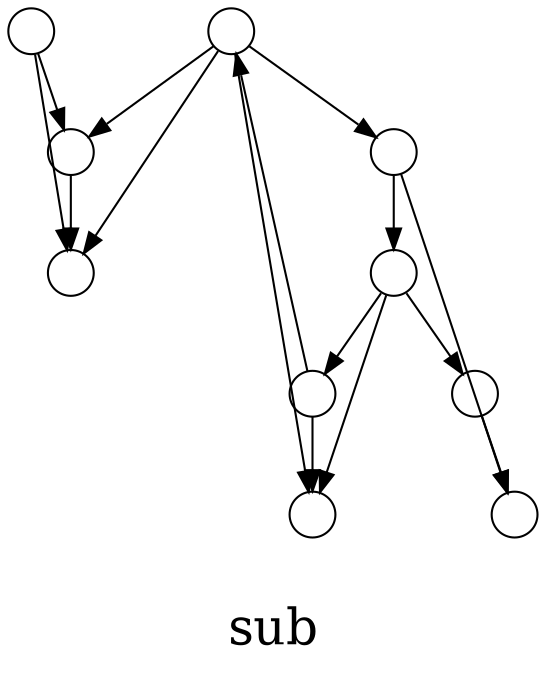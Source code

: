 /*****
sub
*****/

digraph G {
  graph [splines=false overlap=false]
  node  [shape=ellipse, width=0.3, height=0.3, label=""]
  5 ;
  0 ;
  1 ;
  3 ;
  7 ;
  9 ;
  4 ;
  8 ;
  2 ;
  6 ;
  5 -> 0;
  5 -> 2;
  1 -> 3;
  1 -> 7;
  1 -> 0;
  1 -> 2;
  3 -> 8;
  3 -> 9;
  9 -> 7;
  9 -> 6;
  9 -> 4;
  4 -> 8;
  2 -> 0;
  6 -> 7;
  6 -> 1;
  label = "\nsub\n";  fontsize=24;
}
